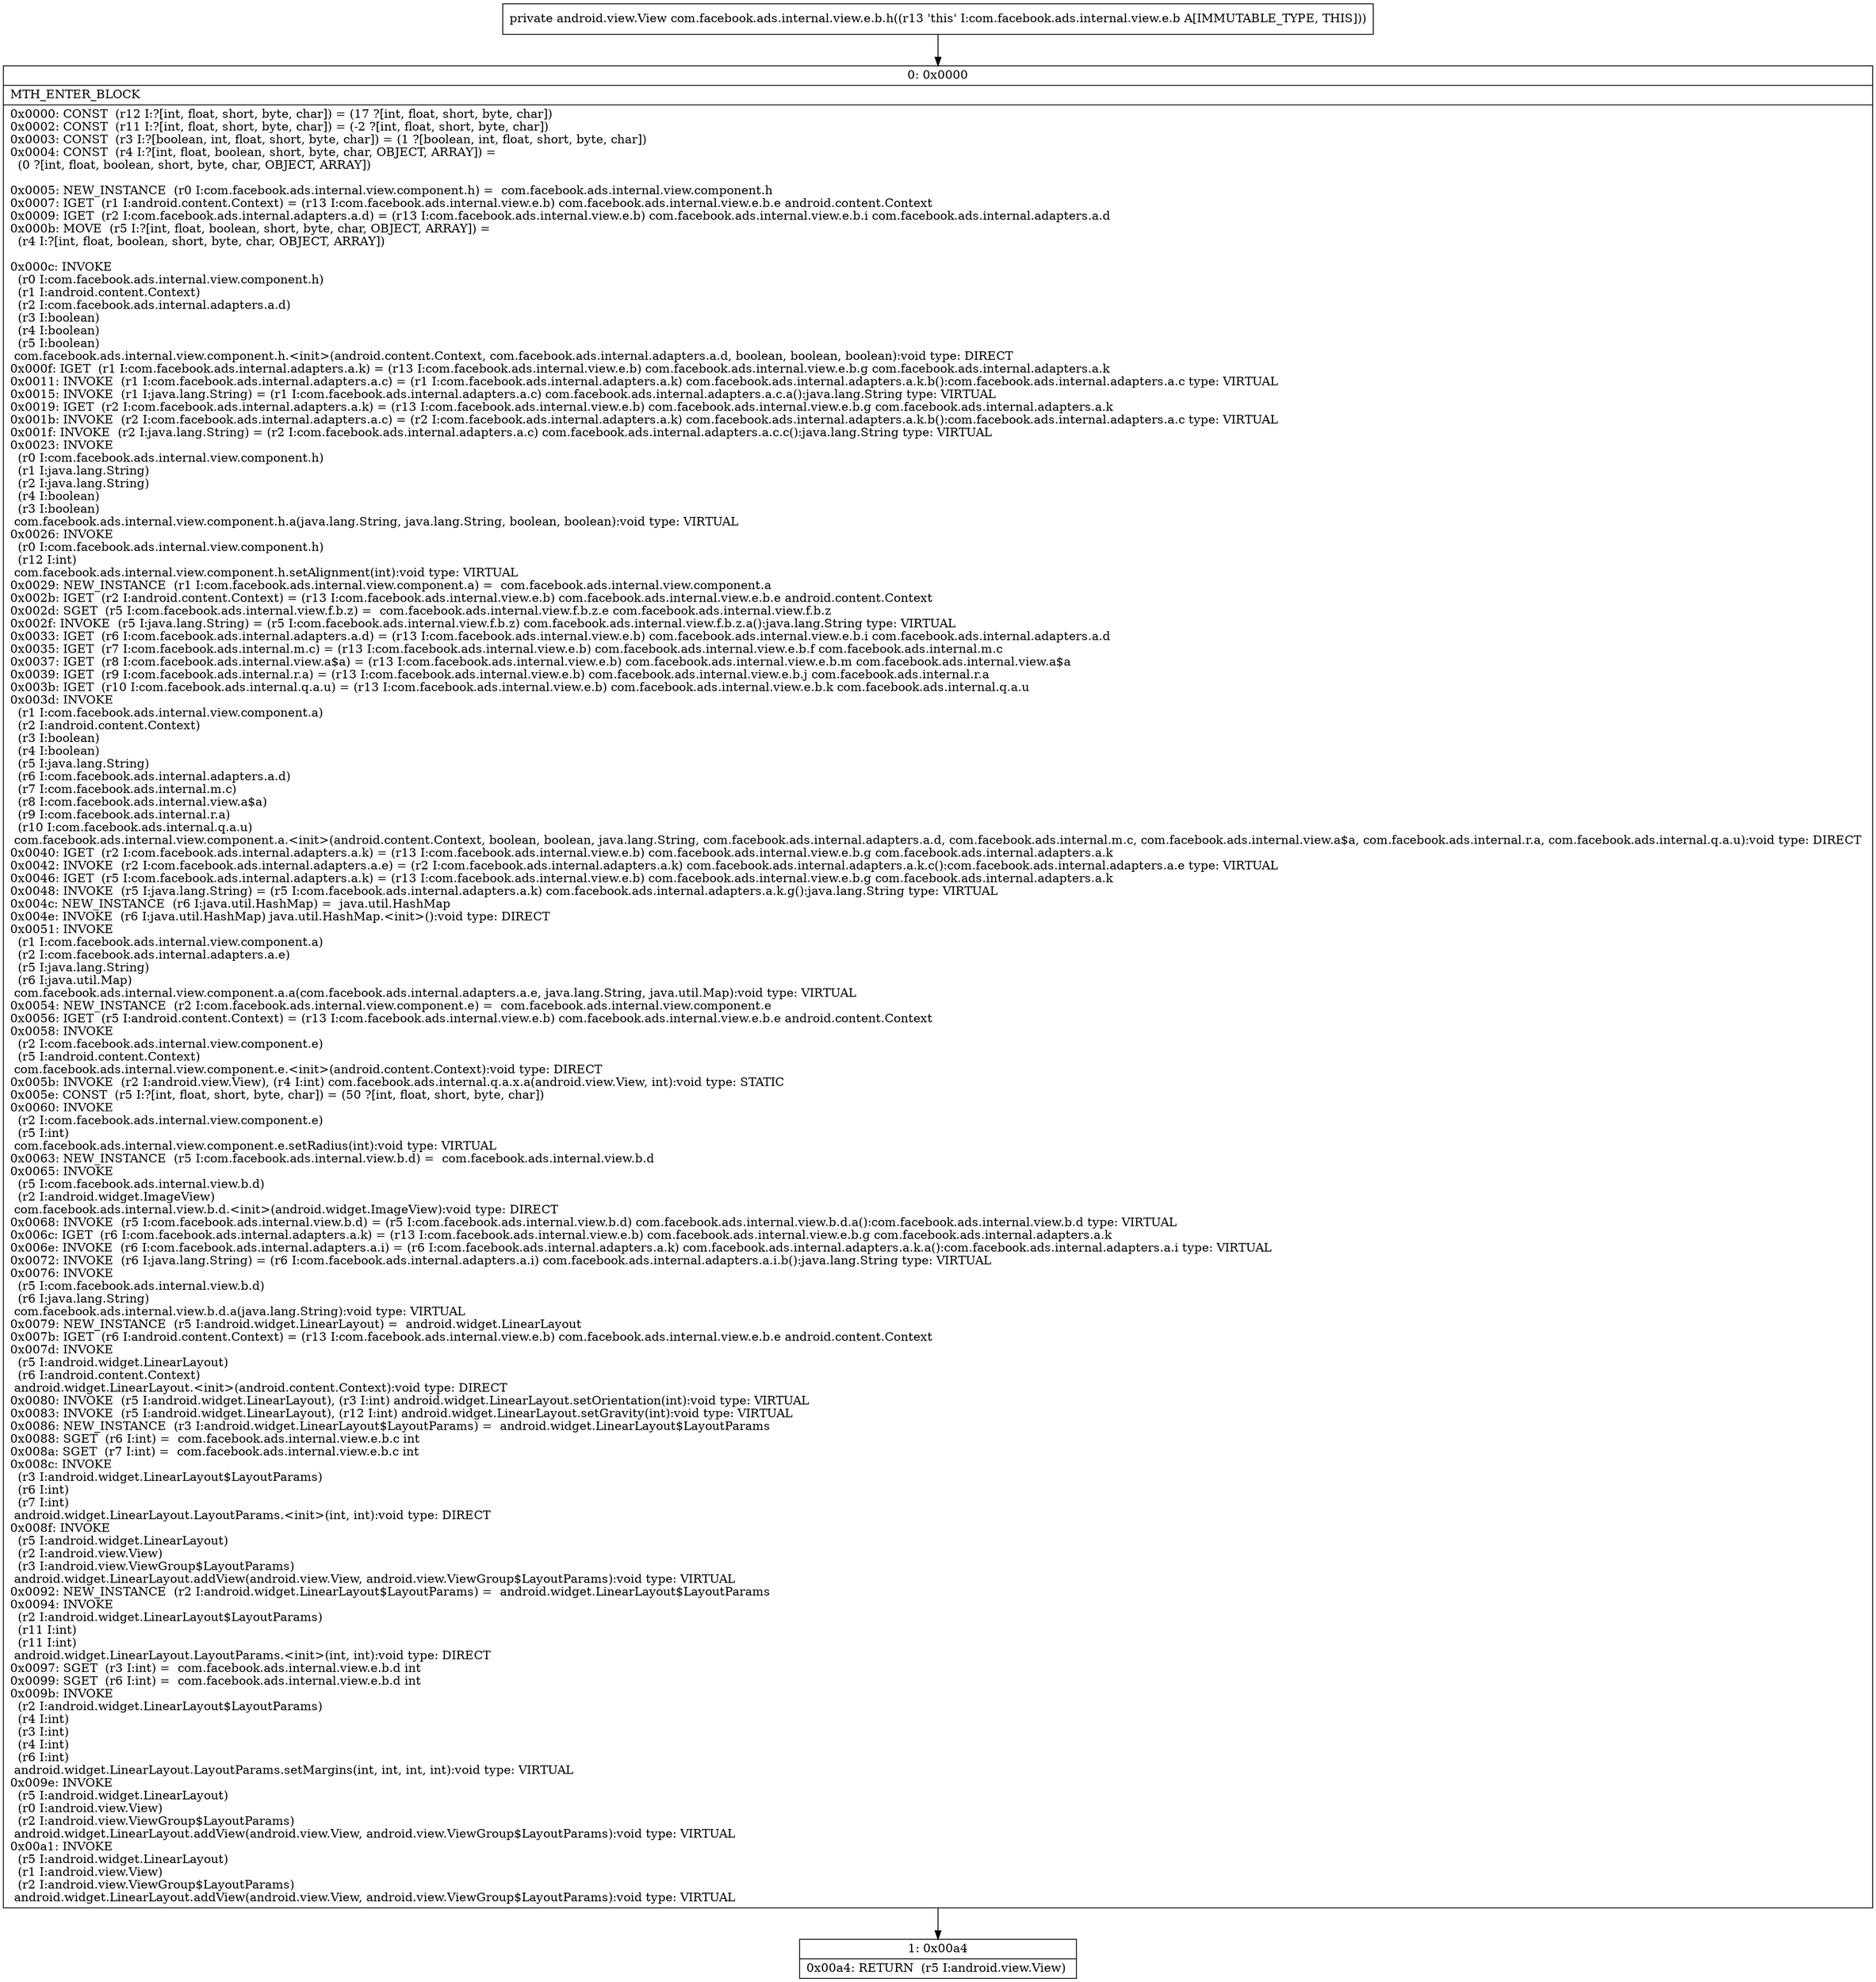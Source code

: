 digraph "CFG forcom.facebook.ads.internal.view.e.b.h()Landroid\/view\/View;" {
Node_0 [shape=record,label="{0\:\ 0x0000|MTH_ENTER_BLOCK\l|0x0000: CONST  (r12 I:?[int, float, short, byte, char]) = (17 ?[int, float, short, byte, char]) \l0x0002: CONST  (r11 I:?[int, float, short, byte, char]) = (\-2 ?[int, float, short, byte, char]) \l0x0003: CONST  (r3 I:?[boolean, int, float, short, byte, char]) = (1 ?[boolean, int, float, short, byte, char]) \l0x0004: CONST  (r4 I:?[int, float, boolean, short, byte, char, OBJECT, ARRAY]) = \l  (0 ?[int, float, boolean, short, byte, char, OBJECT, ARRAY])\l \l0x0005: NEW_INSTANCE  (r0 I:com.facebook.ads.internal.view.component.h) =  com.facebook.ads.internal.view.component.h \l0x0007: IGET  (r1 I:android.content.Context) = (r13 I:com.facebook.ads.internal.view.e.b) com.facebook.ads.internal.view.e.b.e android.content.Context \l0x0009: IGET  (r2 I:com.facebook.ads.internal.adapters.a.d) = (r13 I:com.facebook.ads.internal.view.e.b) com.facebook.ads.internal.view.e.b.i com.facebook.ads.internal.adapters.a.d \l0x000b: MOVE  (r5 I:?[int, float, boolean, short, byte, char, OBJECT, ARRAY]) = \l  (r4 I:?[int, float, boolean, short, byte, char, OBJECT, ARRAY])\l \l0x000c: INVOKE  \l  (r0 I:com.facebook.ads.internal.view.component.h)\l  (r1 I:android.content.Context)\l  (r2 I:com.facebook.ads.internal.adapters.a.d)\l  (r3 I:boolean)\l  (r4 I:boolean)\l  (r5 I:boolean)\l com.facebook.ads.internal.view.component.h.\<init\>(android.content.Context, com.facebook.ads.internal.adapters.a.d, boolean, boolean, boolean):void type: DIRECT \l0x000f: IGET  (r1 I:com.facebook.ads.internal.adapters.a.k) = (r13 I:com.facebook.ads.internal.view.e.b) com.facebook.ads.internal.view.e.b.g com.facebook.ads.internal.adapters.a.k \l0x0011: INVOKE  (r1 I:com.facebook.ads.internal.adapters.a.c) = (r1 I:com.facebook.ads.internal.adapters.a.k) com.facebook.ads.internal.adapters.a.k.b():com.facebook.ads.internal.adapters.a.c type: VIRTUAL \l0x0015: INVOKE  (r1 I:java.lang.String) = (r1 I:com.facebook.ads.internal.adapters.a.c) com.facebook.ads.internal.adapters.a.c.a():java.lang.String type: VIRTUAL \l0x0019: IGET  (r2 I:com.facebook.ads.internal.adapters.a.k) = (r13 I:com.facebook.ads.internal.view.e.b) com.facebook.ads.internal.view.e.b.g com.facebook.ads.internal.adapters.a.k \l0x001b: INVOKE  (r2 I:com.facebook.ads.internal.adapters.a.c) = (r2 I:com.facebook.ads.internal.adapters.a.k) com.facebook.ads.internal.adapters.a.k.b():com.facebook.ads.internal.adapters.a.c type: VIRTUAL \l0x001f: INVOKE  (r2 I:java.lang.String) = (r2 I:com.facebook.ads.internal.adapters.a.c) com.facebook.ads.internal.adapters.a.c.c():java.lang.String type: VIRTUAL \l0x0023: INVOKE  \l  (r0 I:com.facebook.ads.internal.view.component.h)\l  (r1 I:java.lang.String)\l  (r2 I:java.lang.String)\l  (r4 I:boolean)\l  (r3 I:boolean)\l com.facebook.ads.internal.view.component.h.a(java.lang.String, java.lang.String, boolean, boolean):void type: VIRTUAL \l0x0026: INVOKE  \l  (r0 I:com.facebook.ads.internal.view.component.h)\l  (r12 I:int)\l com.facebook.ads.internal.view.component.h.setAlignment(int):void type: VIRTUAL \l0x0029: NEW_INSTANCE  (r1 I:com.facebook.ads.internal.view.component.a) =  com.facebook.ads.internal.view.component.a \l0x002b: IGET  (r2 I:android.content.Context) = (r13 I:com.facebook.ads.internal.view.e.b) com.facebook.ads.internal.view.e.b.e android.content.Context \l0x002d: SGET  (r5 I:com.facebook.ads.internal.view.f.b.z) =  com.facebook.ads.internal.view.f.b.z.e com.facebook.ads.internal.view.f.b.z \l0x002f: INVOKE  (r5 I:java.lang.String) = (r5 I:com.facebook.ads.internal.view.f.b.z) com.facebook.ads.internal.view.f.b.z.a():java.lang.String type: VIRTUAL \l0x0033: IGET  (r6 I:com.facebook.ads.internal.adapters.a.d) = (r13 I:com.facebook.ads.internal.view.e.b) com.facebook.ads.internal.view.e.b.i com.facebook.ads.internal.adapters.a.d \l0x0035: IGET  (r7 I:com.facebook.ads.internal.m.c) = (r13 I:com.facebook.ads.internal.view.e.b) com.facebook.ads.internal.view.e.b.f com.facebook.ads.internal.m.c \l0x0037: IGET  (r8 I:com.facebook.ads.internal.view.a$a) = (r13 I:com.facebook.ads.internal.view.e.b) com.facebook.ads.internal.view.e.b.m com.facebook.ads.internal.view.a$a \l0x0039: IGET  (r9 I:com.facebook.ads.internal.r.a) = (r13 I:com.facebook.ads.internal.view.e.b) com.facebook.ads.internal.view.e.b.j com.facebook.ads.internal.r.a \l0x003b: IGET  (r10 I:com.facebook.ads.internal.q.a.u) = (r13 I:com.facebook.ads.internal.view.e.b) com.facebook.ads.internal.view.e.b.k com.facebook.ads.internal.q.a.u \l0x003d: INVOKE  \l  (r1 I:com.facebook.ads.internal.view.component.a)\l  (r2 I:android.content.Context)\l  (r3 I:boolean)\l  (r4 I:boolean)\l  (r5 I:java.lang.String)\l  (r6 I:com.facebook.ads.internal.adapters.a.d)\l  (r7 I:com.facebook.ads.internal.m.c)\l  (r8 I:com.facebook.ads.internal.view.a$a)\l  (r9 I:com.facebook.ads.internal.r.a)\l  (r10 I:com.facebook.ads.internal.q.a.u)\l com.facebook.ads.internal.view.component.a.\<init\>(android.content.Context, boolean, boolean, java.lang.String, com.facebook.ads.internal.adapters.a.d, com.facebook.ads.internal.m.c, com.facebook.ads.internal.view.a$a, com.facebook.ads.internal.r.a, com.facebook.ads.internal.q.a.u):void type: DIRECT \l0x0040: IGET  (r2 I:com.facebook.ads.internal.adapters.a.k) = (r13 I:com.facebook.ads.internal.view.e.b) com.facebook.ads.internal.view.e.b.g com.facebook.ads.internal.adapters.a.k \l0x0042: INVOKE  (r2 I:com.facebook.ads.internal.adapters.a.e) = (r2 I:com.facebook.ads.internal.adapters.a.k) com.facebook.ads.internal.adapters.a.k.c():com.facebook.ads.internal.adapters.a.e type: VIRTUAL \l0x0046: IGET  (r5 I:com.facebook.ads.internal.adapters.a.k) = (r13 I:com.facebook.ads.internal.view.e.b) com.facebook.ads.internal.view.e.b.g com.facebook.ads.internal.adapters.a.k \l0x0048: INVOKE  (r5 I:java.lang.String) = (r5 I:com.facebook.ads.internal.adapters.a.k) com.facebook.ads.internal.adapters.a.k.g():java.lang.String type: VIRTUAL \l0x004c: NEW_INSTANCE  (r6 I:java.util.HashMap) =  java.util.HashMap \l0x004e: INVOKE  (r6 I:java.util.HashMap) java.util.HashMap.\<init\>():void type: DIRECT \l0x0051: INVOKE  \l  (r1 I:com.facebook.ads.internal.view.component.a)\l  (r2 I:com.facebook.ads.internal.adapters.a.e)\l  (r5 I:java.lang.String)\l  (r6 I:java.util.Map)\l com.facebook.ads.internal.view.component.a.a(com.facebook.ads.internal.adapters.a.e, java.lang.String, java.util.Map):void type: VIRTUAL \l0x0054: NEW_INSTANCE  (r2 I:com.facebook.ads.internal.view.component.e) =  com.facebook.ads.internal.view.component.e \l0x0056: IGET  (r5 I:android.content.Context) = (r13 I:com.facebook.ads.internal.view.e.b) com.facebook.ads.internal.view.e.b.e android.content.Context \l0x0058: INVOKE  \l  (r2 I:com.facebook.ads.internal.view.component.e)\l  (r5 I:android.content.Context)\l com.facebook.ads.internal.view.component.e.\<init\>(android.content.Context):void type: DIRECT \l0x005b: INVOKE  (r2 I:android.view.View), (r4 I:int) com.facebook.ads.internal.q.a.x.a(android.view.View, int):void type: STATIC \l0x005e: CONST  (r5 I:?[int, float, short, byte, char]) = (50 ?[int, float, short, byte, char]) \l0x0060: INVOKE  \l  (r2 I:com.facebook.ads.internal.view.component.e)\l  (r5 I:int)\l com.facebook.ads.internal.view.component.e.setRadius(int):void type: VIRTUAL \l0x0063: NEW_INSTANCE  (r5 I:com.facebook.ads.internal.view.b.d) =  com.facebook.ads.internal.view.b.d \l0x0065: INVOKE  \l  (r5 I:com.facebook.ads.internal.view.b.d)\l  (r2 I:android.widget.ImageView)\l com.facebook.ads.internal.view.b.d.\<init\>(android.widget.ImageView):void type: DIRECT \l0x0068: INVOKE  (r5 I:com.facebook.ads.internal.view.b.d) = (r5 I:com.facebook.ads.internal.view.b.d) com.facebook.ads.internal.view.b.d.a():com.facebook.ads.internal.view.b.d type: VIRTUAL \l0x006c: IGET  (r6 I:com.facebook.ads.internal.adapters.a.k) = (r13 I:com.facebook.ads.internal.view.e.b) com.facebook.ads.internal.view.e.b.g com.facebook.ads.internal.adapters.a.k \l0x006e: INVOKE  (r6 I:com.facebook.ads.internal.adapters.a.i) = (r6 I:com.facebook.ads.internal.adapters.a.k) com.facebook.ads.internal.adapters.a.k.a():com.facebook.ads.internal.adapters.a.i type: VIRTUAL \l0x0072: INVOKE  (r6 I:java.lang.String) = (r6 I:com.facebook.ads.internal.adapters.a.i) com.facebook.ads.internal.adapters.a.i.b():java.lang.String type: VIRTUAL \l0x0076: INVOKE  \l  (r5 I:com.facebook.ads.internal.view.b.d)\l  (r6 I:java.lang.String)\l com.facebook.ads.internal.view.b.d.a(java.lang.String):void type: VIRTUAL \l0x0079: NEW_INSTANCE  (r5 I:android.widget.LinearLayout) =  android.widget.LinearLayout \l0x007b: IGET  (r6 I:android.content.Context) = (r13 I:com.facebook.ads.internal.view.e.b) com.facebook.ads.internal.view.e.b.e android.content.Context \l0x007d: INVOKE  \l  (r5 I:android.widget.LinearLayout)\l  (r6 I:android.content.Context)\l android.widget.LinearLayout.\<init\>(android.content.Context):void type: DIRECT \l0x0080: INVOKE  (r5 I:android.widget.LinearLayout), (r3 I:int) android.widget.LinearLayout.setOrientation(int):void type: VIRTUAL \l0x0083: INVOKE  (r5 I:android.widget.LinearLayout), (r12 I:int) android.widget.LinearLayout.setGravity(int):void type: VIRTUAL \l0x0086: NEW_INSTANCE  (r3 I:android.widget.LinearLayout$LayoutParams) =  android.widget.LinearLayout$LayoutParams \l0x0088: SGET  (r6 I:int) =  com.facebook.ads.internal.view.e.b.c int \l0x008a: SGET  (r7 I:int) =  com.facebook.ads.internal.view.e.b.c int \l0x008c: INVOKE  \l  (r3 I:android.widget.LinearLayout$LayoutParams)\l  (r6 I:int)\l  (r7 I:int)\l android.widget.LinearLayout.LayoutParams.\<init\>(int, int):void type: DIRECT \l0x008f: INVOKE  \l  (r5 I:android.widget.LinearLayout)\l  (r2 I:android.view.View)\l  (r3 I:android.view.ViewGroup$LayoutParams)\l android.widget.LinearLayout.addView(android.view.View, android.view.ViewGroup$LayoutParams):void type: VIRTUAL \l0x0092: NEW_INSTANCE  (r2 I:android.widget.LinearLayout$LayoutParams) =  android.widget.LinearLayout$LayoutParams \l0x0094: INVOKE  \l  (r2 I:android.widget.LinearLayout$LayoutParams)\l  (r11 I:int)\l  (r11 I:int)\l android.widget.LinearLayout.LayoutParams.\<init\>(int, int):void type: DIRECT \l0x0097: SGET  (r3 I:int) =  com.facebook.ads.internal.view.e.b.d int \l0x0099: SGET  (r6 I:int) =  com.facebook.ads.internal.view.e.b.d int \l0x009b: INVOKE  \l  (r2 I:android.widget.LinearLayout$LayoutParams)\l  (r4 I:int)\l  (r3 I:int)\l  (r4 I:int)\l  (r6 I:int)\l android.widget.LinearLayout.LayoutParams.setMargins(int, int, int, int):void type: VIRTUAL \l0x009e: INVOKE  \l  (r5 I:android.widget.LinearLayout)\l  (r0 I:android.view.View)\l  (r2 I:android.view.ViewGroup$LayoutParams)\l android.widget.LinearLayout.addView(android.view.View, android.view.ViewGroup$LayoutParams):void type: VIRTUAL \l0x00a1: INVOKE  \l  (r5 I:android.widget.LinearLayout)\l  (r1 I:android.view.View)\l  (r2 I:android.view.ViewGroup$LayoutParams)\l android.widget.LinearLayout.addView(android.view.View, android.view.ViewGroup$LayoutParams):void type: VIRTUAL \l}"];
Node_1 [shape=record,label="{1\:\ 0x00a4|0x00a4: RETURN  (r5 I:android.view.View) \l}"];
MethodNode[shape=record,label="{private android.view.View com.facebook.ads.internal.view.e.b.h((r13 'this' I:com.facebook.ads.internal.view.e.b A[IMMUTABLE_TYPE, THIS])) }"];
MethodNode -> Node_0;
Node_0 -> Node_1;
}

